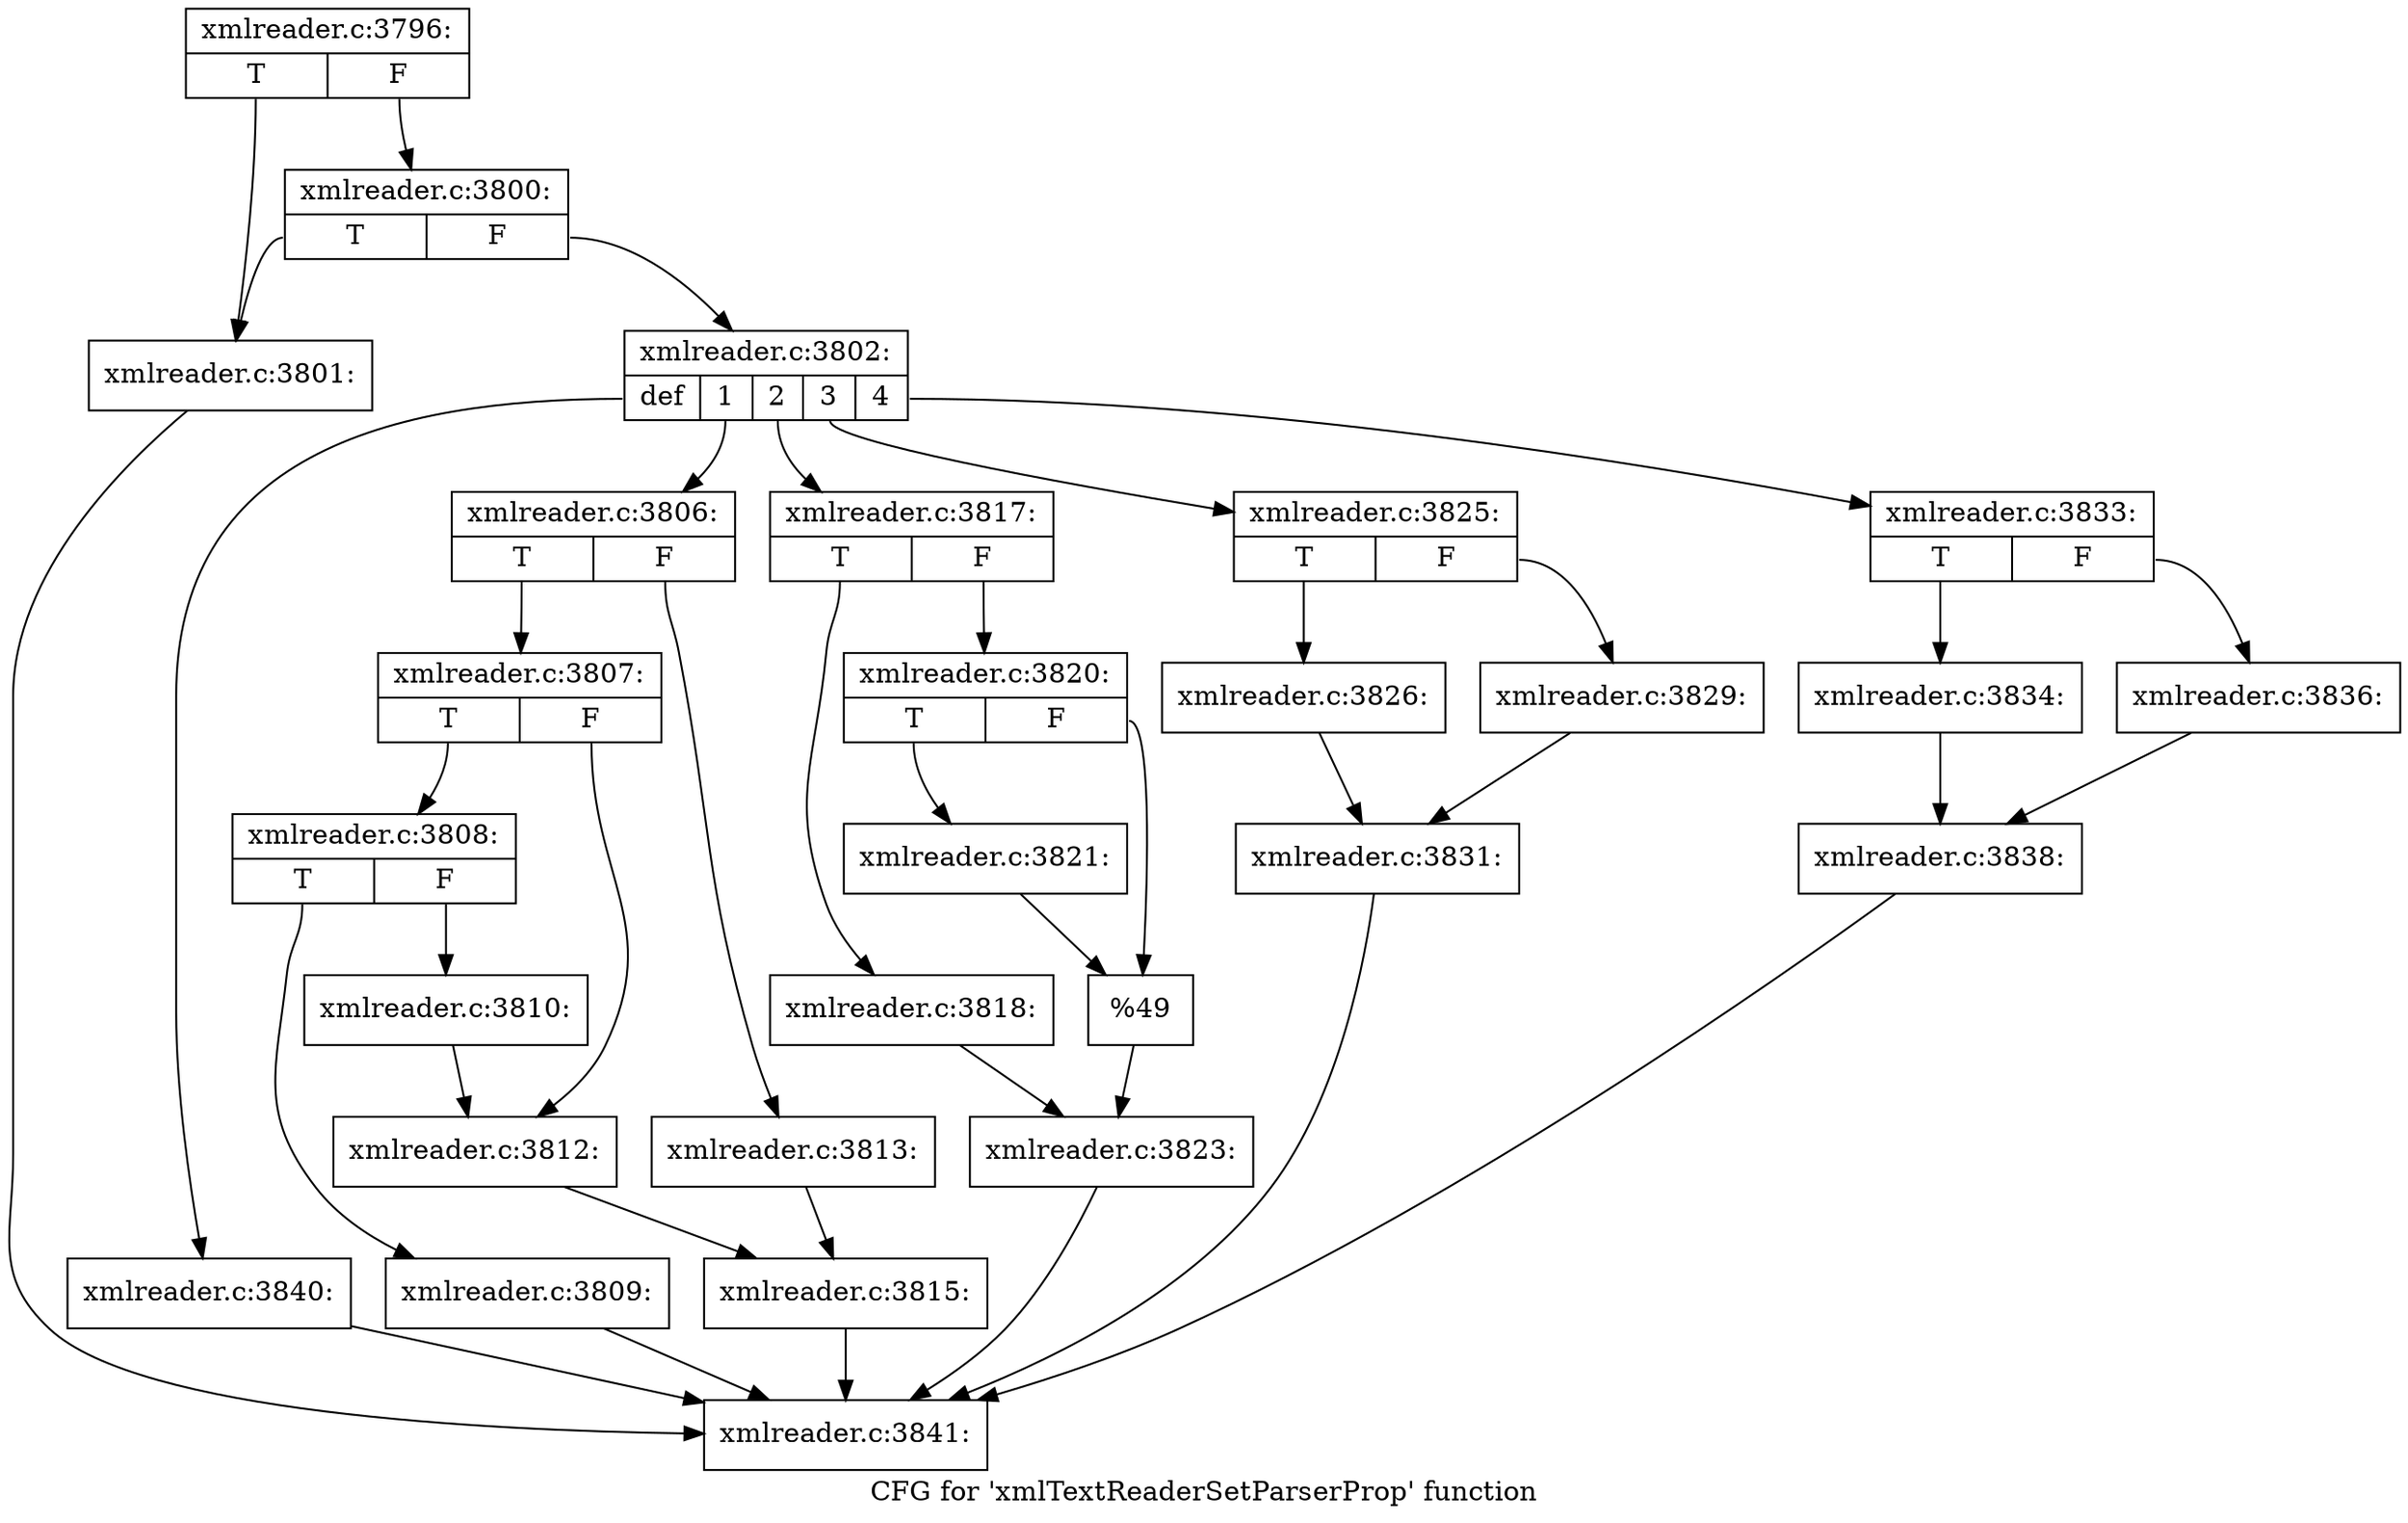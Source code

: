 digraph "CFG for 'xmlTextReaderSetParserProp' function" {
	label="CFG for 'xmlTextReaderSetParserProp' function";

	Node0x447eed0 [shape=record,label="{xmlreader.c:3796:|{<s0>T|<s1>F}}"];
	Node0x447eed0:s0 -> Node0x44814a0;
	Node0x447eed0:s1 -> Node0x4481540;
	Node0x4481540 [shape=record,label="{xmlreader.c:3800:|{<s0>T|<s1>F}}"];
	Node0x4481540:s0 -> Node0x44814a0;
	Node0x4481540:s1 -> Node0x44814f0;
	Node0x44814a0 [shape=record,label="{xmlreader.c:3801:}"];
	Node0x44814a0 -> Node0x447eb50;
	Node0x44814f0 [shape=record,label="{xmlreader.c:3802:|{<s0>def|<s1>1|<s2>2|<s3>3|<s4>4}}"];
	Node0x44814f0:s0 -> Node0x4751af0;
	Node0x44814f0:s1 -> Node0x4751f10;
	Node0x44814f0:s2 -> Node0x47537c0;
	Node0x44814f0:s3 -> Node0x4754b60;
	Node0x44814f0:s4 -> Node0x4755a00;
	Node0x4751f10 [shape=record,label="{xmlreader.c:3806:|{<s0>T|<s1>F}}"];
	Node0x4751f10:s0 -> Node0x4752000;
	Node0x4751f10:s1 -> Node0x47520a0;
	Node0x4752000 [shape=record,label="{xmlreader.c:3807:|{<s0>T|<s1>F}}"];
	Node0x4752000:s0 -> Node0x4752460;
	Node0x4752000:s1 -> Node0x47524b0;
	Node0x4752460 [shape=record,label="{xmlreader.c:3808:|{<s0>T|<s1>F}}"];
	Node0x4752460:s0 -> Node0x4752980;
	Node0x4752460:s1 -> Node0x47529d0;
	Node0x4752980 [shape=record,label="{xmlreader.c:3809:}"];
	Node0x4752980 -> Node0x447eb50;
	Node0x47529d0 [shape=record,label="{xmlreader.c:3810:}"];
	Node0x47529d0 -> Node0x47524b0;
	Node0x47524b0 [shape=record,label="{xmlreader.c:3812:}"];
	Node0x47524b0 -> Node0x4752050;
	Node0x47520a0 [shape=record,label="{xmlreader.c:3813:}"];
	Node0x47520a0 -> Node0x4752050;
	Node0x4752050 [shape=record,label="{xmlreader.c:3815:}"];
	Node0x4752050 -> Node0x447eb50;
	Node0x47537c0 [shape=record,label="{xmlreader.c:3817:|{<s0>T|<s1>F}}"];
	Node0x47537c0:s0 -> Node0x47538b0;
	Node0x47537c0:s1 -> Node0x4753950;
	Node0x47538b0 [shape=record,label="{xmlreader.c:3818:}"];
	Node0x47538b0 -> Node0x4753900;
	Node0x4753950 [shape=record,label="{xmlreader.c:3820:|{<s0>T|<s1>F}}"];
	Node0x4753950:s0 -> Node0x4754100;
	Node0x4753950:s1 -> Node0x4754150;
	Node0x4754100 [shape=record,label="{xmlreader.c:3821:}"];
	Node0x4754100 -> Node0x4754150;
	Node0x4754150 [shape=record,label="{%49}"];
	Node0x4754150 -> Node0x4753900;
	Node0x4753900 [shape=record,label="{xmlreader.c:3823:}"];
	Node0x4753900 -> Node0x447eb50;
	Node0x4754b60 [shape=record,label="{xmlreader.c:3825:|{<s0>T|<s1>F}}"];
	Node0x4754b60:s0 -> Node0x4754c50;
	Node0x4754b60:s1 -> Node0x4754cf0;
	Node0x4754c50 [shape=record,label="{xmlreader.c:3826:}"];
	Node0x4754c50 -> Node0x4754ca0;
	Node0x4754cf0 [shape=record,label="{xmlreader.c:3829:}"];
	Node0x4754cf0 -> Node0x4754ca0;
	Node0x4754ca0 [shape=record,label="{xmlreader.c:3831:}"];
	Node0x4754ca0 -> Node0x447eb50;
	Node0x4755a00 [shape=record,label="{xmlreader.c:3833:|{<s0>T|<s1>F}}"];
	Node0x4755a00:s0 -> Node0x4755af0;
	Node0x4755a00:s1 -> Node0x4755b90;
	Node0x4755af0 [shape=record,label="{xmlreader.c:3834:}"];
	Node0x4755af0 -> Node0x4755b40;
	Node0x4755b90 [shape=record,label="{xmlreader.c:3836:}"];
	Node0x4755b90 -> Node0x4755b40;
	Node0x4755b40 [shape=record,label="{xmlreader.c:3838:}"];
	Node0x4755b40 -> Node0x447eb50;
	Node0x4751af0 [shape=record,label="{xmlreader.c:3840:}"];
	Node0x4751af0 -> Node0x447eb50;
	Node0x447eb50 [shape=record,label="{xmlreader.c:3841:}"];
}
